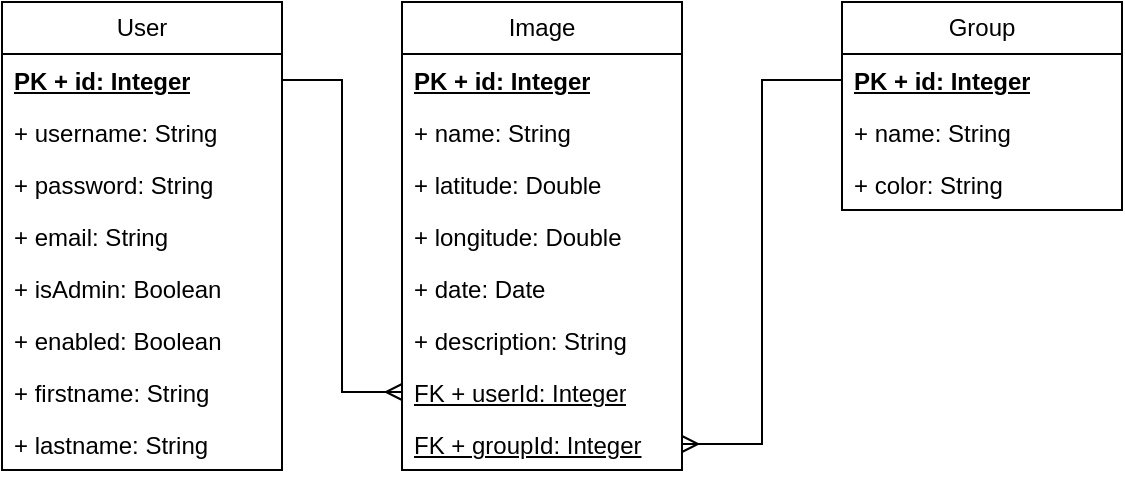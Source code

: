 <mxfile version="23.1.5" type="device">
  <diagram name="Page-1" id="nfTznXRnLP8dK92F-SOo">
    <mxGraphModel dx="1386" dy="793" grid="1" gridSize="10" guides="1" tooltips="1" connect="1" arrows="1" fold="1" page="1" pageScale="1" pageWidth="850" pageHeight="1100" math="0" shadow="0">
      <root>
        <mxCell id="0" />
        <mxCell id="1" parent="0" />
        <mxCell id="ybIT0NhkCcm2fYGHu95T-1" value="Image" style="swimlane;fontStyle=0;childLayout=stackLayout;horizontal=1;startSize=26;fillColor=none;horizontalStack=0;resizeParent=1;resizeParentMax=0;resizeLast=0;collapsible=1;marginBottom=0;whiteSpace=wrap;html=1;" parent="1" vertex="1">
          <mxGeometry x="340" y="420" width="140" height="234" as="geometry" />
        </mxCell>
        <mxCell id="ybIT0NhkCcm2fYGHu95T-2" value="PK + id: Integer" style="text;strokeColor=none;fillColor=none;align=left;verticalAlign=top;spacingLeft=4;spacingRight=4;overflow=hidden;rotatable=0;points=[[0,0.5],[1,0.5]];portConstraint=eastwest;whiteSpace=wrap;html=1;fontStyle=5" parent="ybIT0NhkCcm2fYGHu95T-1" vertex="1">
          <mxGeometry y="26" width="140" height="26" as="geometry" />
        </mxCell>
        <mxCell id="ybIT0NhkCcm2fYGHu95T-3" value="+ name: String" style="text;strokeColor=none;fillColor=none;align=left;verticalAlign=top;spacingLeft=4;spacingRight=4;overflow=hidden;rotatable=0;points=[[0,0.5],[1,0.5]];portConstraint=eastwest;whiteSpace=wrap;html=1;" parent="ybIT0NhkCcm2fYGHu95T-1" vertex="1">
          <mxGeometry y="52" width="140" height="26" as="geometry" />
        </mxCell>
        <mxCell id="ybIT0NhkCcm2fYGHu95T-22" value="+ latitude: Double" style="text;strokeColor=none;fillColor=none;align=left;verticalAlign=top;spacingLeft=4;spacingRight=4;overflow=hidden;rotatable=0;points=[[0,0.5],[1,0.5]];portConstraint=eastwest;whiteSpace=wrap;html=1;" parent="ybIT0NhkCcm2fYGHu95T-1" vertex="1">
          <mxGeometry y="78" width="140" height="26" as="geometry" />
        </mxCell>
        <mxCell id="ybIT0NhkCcm2fYGHu95T-23" value="+ longitude: Double" style="text;strokeColor=none;fillColor=none;align=left;verticalAlign=top;spacingLeft=4;spacingRight=4;overflow=hidden;rotatable=0;points=[[0,0.5],[1,0.5]];portConstraint=eastwest;whiteSpace=wrap;html=1;" parent="ybIT0NhkCcm2fYGHu95T-1" vertex="1">
          <mxGeometry y="104" width="140" height="26" as="geometry" />
        </mxCell>
        <mxCell id="0ZCHDIKTWoe6bCAfQRMq-1" value="+ date: Date" style="text;strokeColor=none;fillColor=none;align=left;verticalAlign=top;spacingLeft=4;spacingRight=4;overflow=hidden;rotatable=0;points=[[0,0.5],[1,0.5]];portConstraint=eastwest;whiteSpace=wrap;html=1;" vertex="1" parent="ybIT0NhkCcm2fYGHu95T-1">
          <mxGeometry y="130" width="140" height="26" as="geometry" />
        </mxCell>
        <mxCell id="ybIT0NhkCcm2fYGHu95T-24" value="+ description: String" style="text;strokeColor=none;fillColor=none;align=left;verticalAlign=top;spacingLeft=4;spacingRight=4;overflow=hidden;rotatable=0;points=[[0,0.5],[1,0.5]];portConstraint=eastwest;whiteSpace=wrap;html=1;" parent="ybIT0NhkCcm2fYGHu95T-1" vertex="1">
          <mxGeometry y="156" width="140" height="26" as="geometry" />
        </mxCell>
        <mxCell id="ybIT0NhkCcm2fYGHu95T-25" value="FK + userId: Integer" style="text;strokeColor=none;fillColor=none;align=left;verticalAlign=top;spacingLeft=4;spacingRight=4;overflow=hidden;rotatable=0;points=[[0,0.5],[1,0.5]];portConstraint=eastwest;whiteSpace=wrap;html=1;fontStyle=4" parent="ybIT0NhkCcm2fYGHu95T-1" vertex="1">
          <mxGeometry y="182" width="140" height="26" as="geometry" />
        </mxCell>
        <mxCell id="ybIT0NhkCcm2fYGHu95T-4" value="FK + groupId: Integer" style="text;strokeColor=none;fillColor=none;align=left;verticalAlign=top;spacingLeft=4;spacingRight=4;overflow=hidden;rotatable=0;points=[[0,0.5],[1,0.5]];portConstraint=eastwest;whiteSpace=wrap;html=1;fontStyle=4" parent="ybIT0NhkCcm2fYGHu95T-1" vertex="1">
          <mxGeometry y="208" width="140" height="26" as="geometry" />
        </mxCell>
        <mxCell id="ybIT0NhkCcm2fYGHu95T-9" value="User" style="swimlane;fontStyle=0;childLayout=stackLayout;horizontal=1;startSize=26;fillColor=none;horizontalStack=0;resizeParent=1;resizeParentMax=0;resizeLast=0;collapsible=1;marginBottom=0;whiteSpace=wrap;html=1;" parent="1" vertex="1">
          <mxGeometry x="140" y="420" width="140" height="234" as="geometry" />
        </mxCell>
        <mxCell id="ybIT0NhkCcm2fYGHu95T-10" value="PK + id: Integer" style="text;strokeColor=none;fillColor=none;align=left;verticalAlign=top;spacingLeft=4;spacingRight=4;overflow=hidden;rotatable=0;points=[[0,0.5],[1,0.5]];portConstraint=eastwest;whiteSpace=wrap;html=1;fontStyle=5" parent="ybIT0NhkCcm2fYGHu95T-9" vertex="1">
          <mxGeometry y="26" width="140" height="26" as="geometry" />
        </mxCell>
        <mxCell id="ybIT0NhkCcm2fYGHu95T-11" value="+ username: String&amp;nbsp;" style="text;strokeColor=none;fillColor=none;align=left;verticalAlign=top;spacingLeft=4;spacingRight=4;overflow=hidden;rotatable=0;points=[[0,0.5],[1,0.5]];portConstraint=eastwest;whiteSpace=wrap;html=1;" parent="ybIT0NhkCcm2fYGHu95T-9" vertex="1">
          <mxGeometry y="52" width="140" height="26" as="geometry" />
        </mxCell>
        <mxCell id="ybIT0NhkCcm2fYGHu95T-17" value="+ password: String" style="text;strokeColor=none;fillColor=none;align=left;verticalAlign=top;spacingLeft=4;spacingRight=4;overflow=hidden;rotatable=0;points=[[0,0.5],[1,0.5]];portConstraint=eastwest;whiteSpace=wrap;html=1;" parent="ybIT0NhkCcm2fYGHu95T-9" vertex="1">
          <mxGeometry y="78" width="140" height="26" as="geometry" />
        </mxCell>
        <mxCell id="ybIT0NhkCcm2fYGHu95T-18" value="+ email: String" style="text;strokeColor=none;fillColor=none;align=left;verticalAlign=top;spacingLeft=4;spacingRight=4;overflow=hidden;rotatable=0;points=[[0,0.5],[1,0.5]];portConstraint=eastwest;whiteSpace=wrap;html=1;" parent="ybIT0NhkCcm2fYGHu95T-9" vertex="1">
          <mxGeometry y="104" width="140" height="26" as="geometry" />
        </mxCell>
        <mxCell id="ybIT0NhkCcm2fYGHu95T-19" value="+ isAdmin: Boolean" style="text;strokeColor=none;fillColor=none;align=left;verticalAlign=top;spacingLeft=4;spacingRight=4;overflow=hidden;rotatable=0;points=[[0,0.5],[1,0.5]];portConstraint=eastwest;whiteSpace=wrap;html=1;" parent="ybIT0NhkCcm2fYGHu95T-9" vertex="1">
          <mxGeometry y="130" width="140" height="26" as="geometry" />
        </mxCell>
        <mxCell id="ybIT0NhkCcm2fYGHu95T-20" value="+ enabled: Boolean" style="text;strokeColor=none;fillColor=none;align=left;verticalAlign=top;spacingLeft=4;spacingRight=4;overflow=hidden;rotatable=0;points=[[0,0.5],[1,0.5]];portConstraint=eastwest;whiteSpace=wrap;html=1;" parent="ybIT0NhkCcm2fYGHu95T-9" vertex="1">
          <mxGeometry y="156" width="140" height="26" as="geometry" />
        </mxCell>
        <mxCell id="ybIT0NhkCcm2fYGHu95T-21" value="+ firstname: String" style="text;strokeColor=none;fillColor=none;align=left;verticalAlign=top;spacingLeft=4;spacingRight=4;overflow=hidden;rotatable=0;points=[[0,0.5],[1,0.5]];portConstraint=eastwest;whiteSpace=wrap;html=1;" parent="ybIT0NhkCcm2fYGHu95T-9" vertex="1">
          <mxGeometry y="182" width="140" height="26" as="geometry" />
        </mxCell>
        <mxCell id="ybIT0NhkCcm2fYGHu95T-12" value="+ lastname: String" style="text;strokeColor=none;fillColor=none;align=left;verticalAlign=top;spacingLeft=4;spacingRight=4;overflow=hidden;rotatable=0;points=[[0,0.5],[1,0.5]];portConstraint=eastwest;whiteSpace=wrap;html=1;" parent="ybIT0NhkCcm2fYGHu95T-9" vertex="1">
          <mxGeometry y="208" width="140" height="26" as="geometry" />
        </mxCell>
        <mxCell id="ybIT0NhkCcm2fYGHu95T-13" value="Group" style="swimlane;fontStyle=0;childLayout=stackLayout;horizontal=1;startSize=26;fillColor=none;horizontalStack=0;resizeParent=1;resizeParentMax=0;resizeLast=0;collapsible=1;marginBottom=0;whiteSpace=wrap;html=1;" parent="1" vertex="1">
          <mxGeometry x="560" y="420" width="140" height="104" as="geometry" />
        </mxCell>
        <mxCell id="ybIT0NhkCcm2fYGHu95T-14" value="PK + id: Integer" style="text;strokeColor=none;fillColor=none;align=left;verticalAlign=top;spacingLeft=4;spacingRight=4;overflow=hidden;rotatable=0;points=[[0,0.5],[1,0.5]];portConstraint=eastwest;whiteSpace=wrap;html=1;fontStyle=5" parent="ybIT0NhkCcm2fYGHu95T-13" vertex="1">
          <mxGeometry y="26" width="140" height="26" as="geometry" />
        </mxCell>
        <mxCell id="ybIT0NhkCcm2fYGHu95T-15" value="+ name: String" style="text;strokeColor=none;fillColor=none;align=left;verticalAlign=top;spacingLeft=4;spacingRight=4;overflow=hidden;rotatable=0;points=[[0,0.5],[1,0.5]];portConstraint=eastwest;whiteSpace=wrap;html=1;" parent="ybIT0NhkCcm2fYGHu95T-13" vertex="1">
          <mxGeometry y="52" width="140" height="26" as="geometry" />
        </mxCell>
        <mxCell id="ybIT0NhkCcm2fYGHu95T-16" value="+ color: String" style="text;strokeColor=none;fillColor=none;align=left;verticalAlign=top;spacingLeft=4;spacingRight=4;overflow=hidden;rotatable=0;points=[[0,0.5],[1,0.5]];portConstraint=eastwest;whiteSpace=wrap;html=1;" parent="ybIT0NhkCcm2fYGHu95T-13" vertex="1">
          <mxGeometry y="78" width="140" height="26" as="geometry" />
        </mxCell>
        <mxCell id="ybIT0NhkCcm2fYGHu95T-26" style="edgeStyle=orthogonalEdgeStyle;rounded=0;orthogonalLoop=1;jettySize=auto;html=1;endArrow=ERmany;endFill=0;" parent="1" source="ybIT0NhkCcm2fYGHu95T-10" target="ybIT0NhkCcm2fYGHu95T-25" edge="1">
          <mxGeometry relative="1" as="geometry" />
        </mxCell>
        <mxCell id="ybIT0NhkCcm2fYGHu95T-27" style="edgeStyle=orthogonalEdgeStyle;rounded=0;orthogonalLoop=1;jettySize=auto;html=1;entryX=1;entryY=0.5;entryDx=0;entryDy=0;endArrow=ERmany;endFill=0;" parent="1" source="ybIT0NhkCcm2fYGHu95T-14" target="ybIT0NhkCcm2fYGHu95T-4" edge="1">
          <mxGeometry relative="1" as="geometry" />
        </mxCell>
      </root>
    </mxGraphModel>
  </diagram>
</mxfile>
